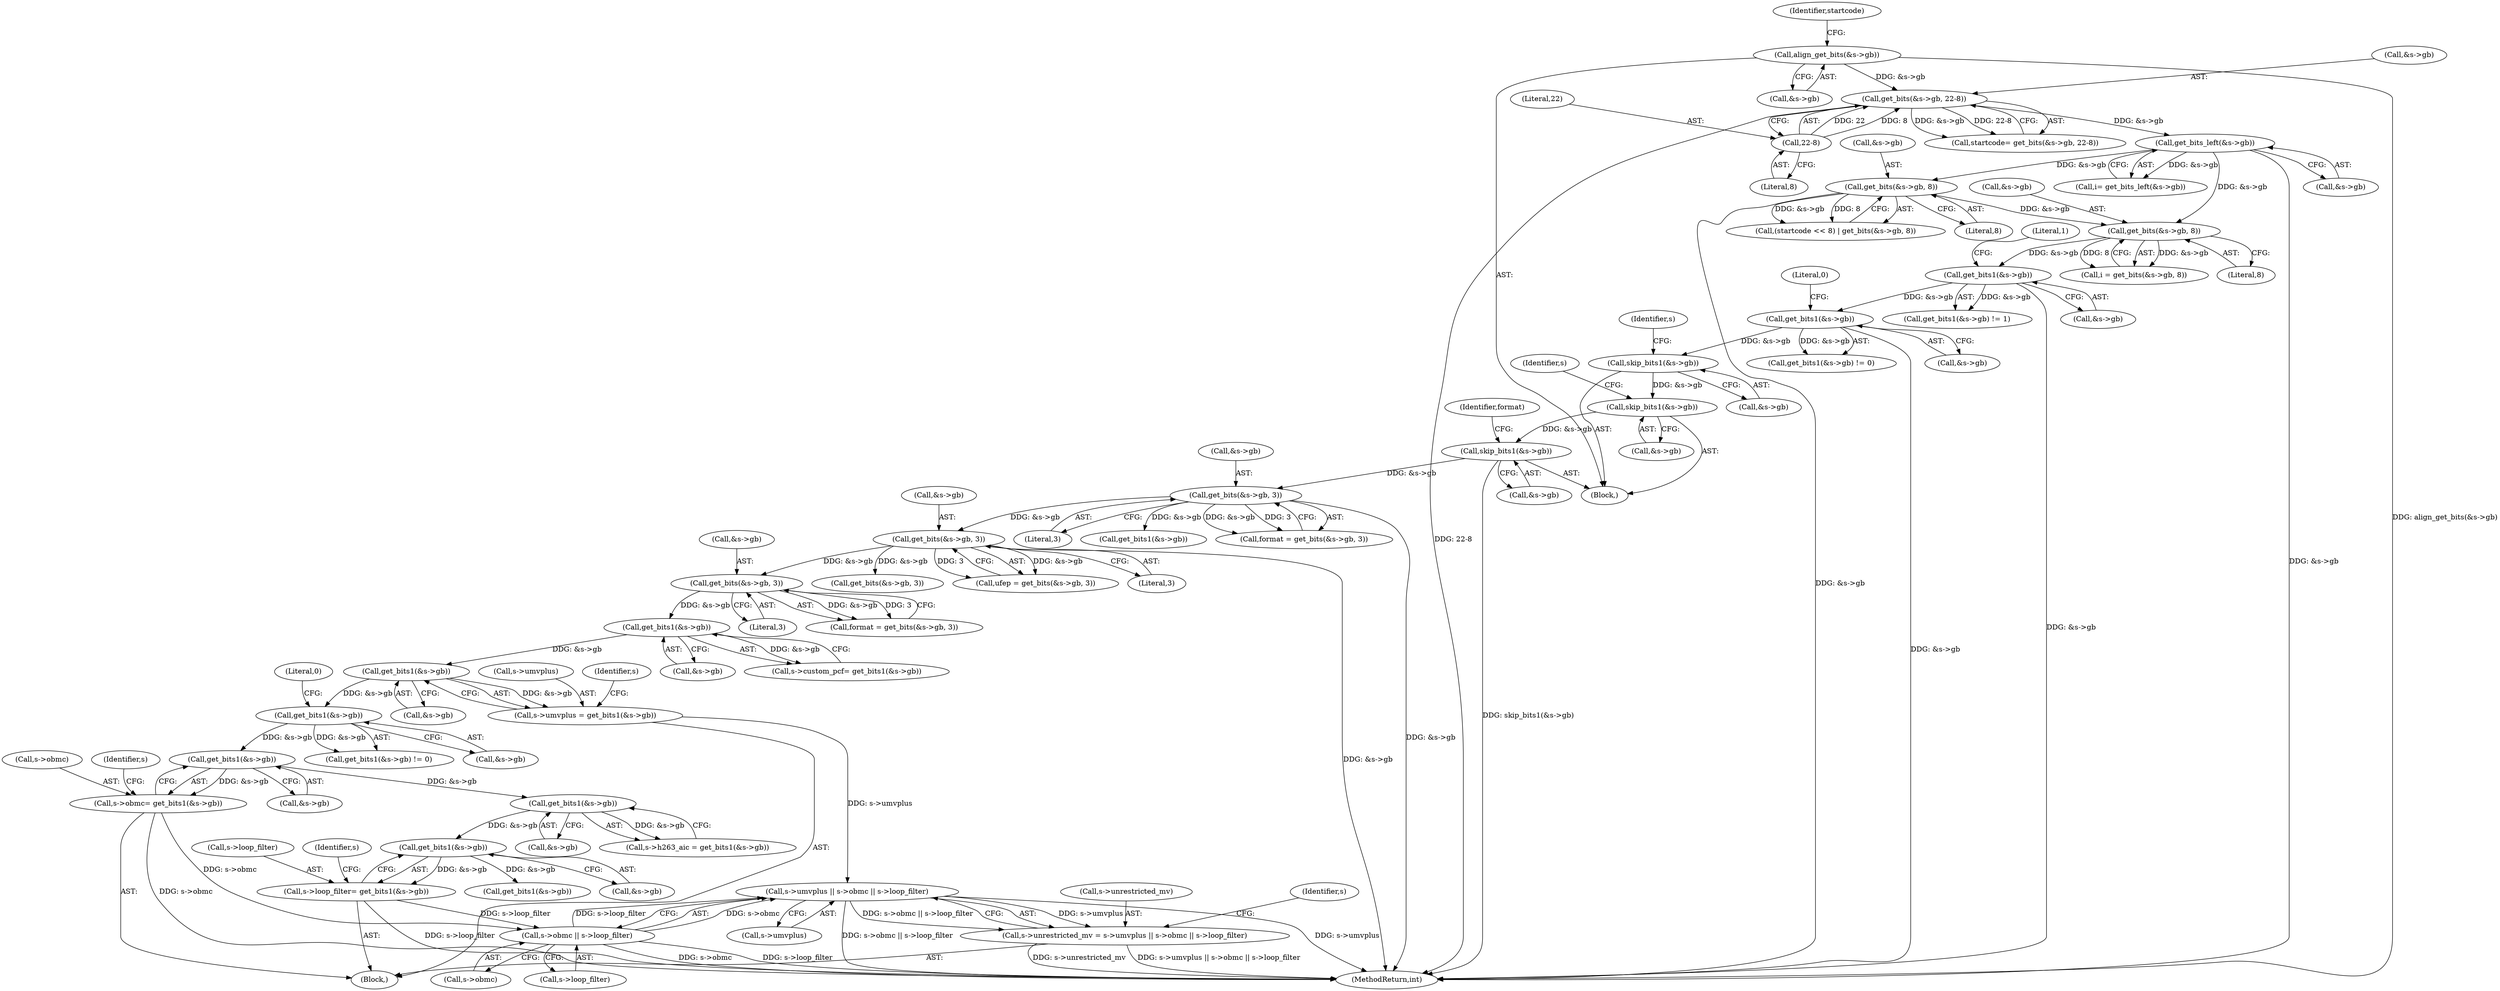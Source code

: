 digraph "0_libav_0a49a62f998747cfa564d98d36a459fe70d3299b@pointer" {
"1000529" [label="(Call,s->umvplus || s->obmc || s->loop_filter)"];
"1000474" [label="(Call,s->umvplus = get_bits1(&s->gb))"];
"1000478" [label="(Call,get_bits1(&s->gb))"];
"1000469" [label="(Call,get_bits1(&s->gb))"];
"1000453" [label="(Call,get_bits(&s->gb, 3))"];
"1000440" [label="(Call,get_bits(&s->gb, 3))"];
"1000292" [label="(Call,get_bits(&s->gb, 3))"];
"1000285" [label="(Call,skip_bits1(&s->gb))"];
"1000280" [label="(Call,skip_bits1(&s->gb))"];
"1000275" [label="(Call,skip_bits1(&s->gb))"];
"1000259" [label="(Call,get_bits1(&s->gb))"];
"1000241" [label="(Call,get_bits1(&s->gb))"];
"1000207" [label="(Call,get_bits(&s->gb, 8))"];
"1000179" [label="(Call,get_bits(&s->gb, 8))"];
"1000160" [label="(Call,get_bits_left(&s->gb))"];
"1000149" [label="(Call,get_bits(&s->gb, 22-8))"];
"1000142" [label="(Call,align_get_bits(&s->gb))"];
"1000154" [label="(Call,22-8)"];
"1000533" [label="(Call,s->obmc || s->loop_filter)"];
"1000498" [label="(Call,s->obmc= get_bits1(&s->gb))"];
"1000502" [label="(Call,get_bits1(&s->gb))"];
"1000485" [label="(Call,get_bits1(&s->gb))"];
"1000516" [label="(Call,s->loop_filter= get_bits1(&s->gb))"];
"1000520" [label="(Call,get_bits1(&s->gb))"];
"1000511" [label="(Call,get_bits1(&s->gb))"];
"1000525" [label="(Call,s->unrestricted_mv = s->umvplus || s->obmc || s->loop_filter)"];
"1000490" [label="(Literal,0)"];
"1000160" [label="(Call,get_bits_left(&s->gb))"];
"1000638" [label="(Call,get_bits(&s->gb, 3))"];
"1000156" [label="(Literal,8)"];
"1000184" [label="(Literal,8)"];
"1000440" [label="(Call,get_bits(&s->gb, 3))"];
"1000479" [label="(Call,&s->gb)"];
"1000212" [label="(Literal,8)"];
"1000537" [label="(Call,s->loop_filter)"];
"1000242" [label="(Call,&s->gb)"];
"1000507" [label="(Call,s->h263_aic = get_bits1(&s->gb))"];
"1000260" [label="(Call,&s->gb)"];
"1000297" [label="(Literal,3)"];
"1000499" [label="(Call,s->obmc)"];
"1000454" [label="(Call,&s->gb)"];
"1000338" [label="(Call,get_bits1(&s->gb))"];
"1000486" [label="(Call,&s->gb)"];
"1000517" [label="(Call,s->loop_filter)"];
"1000475" [label="(Call,s->umvplus)"];
"1000527" [label="(Identifier,s)"];
"1000154" [label="(Call,22-8)"];
"1000281" [label="(Call,&s->gb)"];
"1000288" [label="(Identifier,s)"];
"1000258" [label="(Call,get_bits1(&s->gb) != 0)"];
"1000478" [label="(Call,get_bits1(&s->gb))"];
"1000147" [label="(Call,startcode= get_bits(&s->gb, 22-8))"];
"1000516" [label="(Call,s->loop_filter= get_bits1(&s->gb))"];
"1000450" [label="(Block,)"];
"1000525" [label="(Call,s->unrestricted_mv = s->umvplus || s->obmc || s->loop_filter)"];
"1000241" [label="(Call,get_bits1(&s->gb))"];
"1000474" [label="(Call,s->umvplus = get_bits1(&s->gb))"];
"1000175" [label="(Call,(startcode << 8) | get_bits(&s->gb, 8))"];
"1000292" [label="(Call,get_bits(&s->gb, 3))"];
"1000529" [label="(Call,s->umvplus || s->obmc || s->loop_filter)"];
"1000275" [label="(Call,skip_bits1(&s->gb))"];
"1000544" [label="(Call,get_bits1(&s->gb))"];
"1000161" [label="(Call,&s->gb)"];
"1000485" [label="(Call,get_bits1(&s->gb))"];
"1000143" [label="(Call,&s->gb)"];
"1000521" [label="(Call,&s->gb)"];
"1000286" [label="(Call,&s->gb)"];
"1000526" [label="(Call,s->unrestricted_mv)"];
"1000520" [label="(Call,get_bits1(&s->gb))"];
"1000498" [label="(Call,s->obmc= get_bits1(&s->gb))"];
"1000511" [label="(Call,get_bits1(&s->gb))"];
"1000470" [label="(Call,&s->gb)"];
"1000259" [label="(Call,get_bits1(&s->gb))"];
"1000240" [label="(Call,get_bits1(&s->gb) != 1)"];
"1000280" [label="(Call,skip_bits1(&s->gb))"];
"1000290" [label="(Call,format = get_bits(&s->gb, 3))"];
"1000502" [label="(Call,get_bits1(&s->gb))"];
"1000488" [label="(Identifier,s)"];
"1000150" [label="(Call,&s->gb)"];
"1000458" [label="(Literal,3)"];
"1000283" [label="(Identifier,s)"];
"1000451" [label="(Call,format = get_bits(&s->gb, 3))"];
"1000509" [label="(Identifier,s)"];
"1000542" [label="(Identifier,s)"];
"1000438" [label="(Call,ufep = get_bits(&s->gb, 3))"];
"1000512" [label="(Call,&s->gb)"];
"1000533" [label="(Call,s->obmc || s->loop_filter)"];
"1000453" [label="(Call,get_bits(&s->gb, 3))"];
"1000148" [label="(Identifier,startcode)"];
"1000469" [label="(Call,get_bits1(&s->gb))"];
"1000179" [label="(Call,get_bits(&s->gb, 8))"];
"1000445" [label="(Literal,3)"];
"1000246" [label="(Literal,1)"];
"1000530" [label="(Call,s->umvplus)"];
"1000142" [label="(Call,align_get_bits(&s->gb))"];
"1000205" [label="(Call,i = get_bits(&s->gb, 8))"];
"1000285" [label="(Call,skip_bits1(&s->gb))"];
"1000207" [label="(Call,get_bits(&s->gb, 8))"];
"1000465" [label="(Call,s->custom_pcf= get_bits1(&s->gb))"];
"1000149" [label="(Call,get_bits(&s->gb, 22-8))"];
"1000291" [label="(Identifier,format)"];
"1000208" [label="(Call,&s->gb)"];
"1000180" [label="(Call,&s->gb)"];
"1000276" [label="(Call,&s->gb)"];
"1000441" [label="(Call,&s->gb)"];
"1000264" [label="(Literal,0)"];
"1001092" [label="(MethodReturn,int)"];
"1000136" [label="(Block,)"];
"1000534" [label="(Call,s->obmc)"];
"1000293" [label="(Call,&s->gb)"];
"1000503" [label="(Call,&s->gb)"];
"1000484" [label="(Call,get_bits1(&s->gb) != 0)"];
"1000155" [label="(Literal,22)"];
"1000158" [label="(Call,i= get_bits_left(&s->gb))"];
"1000529" -> "1000525"  [label="AST: "];
"1000529" -> "1000530"  [label="CFG: "];
"1000529" -> "1000533"  [label="CFG: "];
"1000530" -> "1000529"  [label="AST: "];
"1000533" -> "1000529"  [label="AST: "];
"1000525" -> "1000529"  [label="CFG: "];
"1000529" -> "1001092"  [label="DDG: s->obmc || s->loop_filter"];
"1000529" -> "1001092"  [label="DDG: s->umvplus"];
"1000529" -> "1000525"  [label="DDG: s->umvplus"];
"1000529" -> "1000525"  [label="DDG: s->obmc || s->loop_filter"];
"1000474" -> "1000529"  [label="DDG: s->umvplus"];
"1000533" -> "1000529"  [label="DDG: s->obmc"];
"1000533" -> "1000529"  [label="DDG: s->loop_filter"];
"1000474" -> "1000450"  [label="AST: "];
"1000474" -> "1000478"  [label="CFG: "];
"1000475" -> "1000474"  [label="AST: "];
"1000478" -> "1000474"  [label="AST: "];
"1000488" -> "1000474"  [label="CFG: "];
"1000478" -> "1000474"  [label="DDG: &s->gb"];
"1000478" -> "1000479"  [label="CFG: "];
"1000479" -> "1000478"  [label="AST: "];
"1000469" -> "1000478"  [label="DDG: &s->gb"];
"1000478" -> "1000485"  [label="DDG: &s->gb"];
"1000469" -> "1000465"  [label="AST: "];
"1000469" -> "1000470"  [label="CFG: "];
"1000470" -> "1000469"  [label="AST: "];
"1000465" -> "1000469"  [label="CFG: "];
"1000469" -> "1000465"  [label="DDG: &s->gb"];
"1000453" -> "1000469"  [label="DDG: &s->gb"];
"1000453" -> "1000451"  [label="AST: "];
"1000453" -> "1000458"  [label="CFG: "];
"1000454" -> "1000453"  [label="AST: "];
"1000458" -> "1000453"  [label="AST: "];
"1000451" -> "1000453"  [label="CFG: "];
"1000453" -> "1000451"  [label="DDG: &s->gb"];
"1000453" -> "1000451"  [label="DDG: 3"];
"1000440" -> "1000453"  [label="DDG: &s->gb"];
"1000440" -> "1000438"  [label="AST: "];
"1000440" -> "1000445"  [label="CFG: "];
"1000441" -> "1000440"  [label="AST: "];
"1000445" -> "1000440"  [label="AST: "];
"1000438" -> "1000440"  [label="CFG: "];
"1000440" -> "1001092"  [label="DDG: &s->gb"];
"1000440" -> "1000438"  [label="DDG: &s->gb"];
"1000440" -> "1000438"  [label="DDG: 3"];
"1000292" -> "1000440"  [label="DDG: &s->gb"];
"1000440" -> "1000638"  [label="DDG: &s->gb"];
"1000292" -> "1000290"  [label="AST: "];
"1000292" -> "1000297"  [label="CFG: "];
"1000293" -> "1000292"  [label="AST: "];
"1000297" -> "1000292"  [label="AST: "];
"1000290" -> "1000292"  [label="CFG: "];
"1000292" -> "1001092"  [label="DDG: &s->gb"];
"1000292" -> "1000290"  [label="DDG: &s->gb"];
"1000292" -> "1000290"  [label="DDG: 3"];
"1000285" -> "1000292"  [label="DDG: &s->gb"];
"1000292" -> "1000338"  [label="DDG: &s->gb"];
"1000285" -> "1000136"  [label="AST: "];
"1000285" -> "1000286"  [label="CFG: "];
"1000286" -> "1000285"  [label="AST: "];
"1000291" -> "1000285"  [label="CFG: "];
"1000285" -> "1001092"  [label="DDG: skip_bits1(&s->gb)"];
"1000280" -> "1000285"  [label="DDG: &s->gb"];
"1000280" -> "1000136"  [label="AST: "];
"1000280" -> "1000281"  [label="CFG: "];
"1000281" -> "1000280"  [label="AST: "];
"1000288" -> "1000280"  [label="CFG: "];
"1000275" -> "1000280"  [label="DDG: &s->gb"];
"1000275" -> "1000136"  [label="AST: "];
"1000275" -> "1000276"  [label="CFG: "];
"1000276" -> "1000275"  [label="AST: "];
"1000283" -> "1000275"  [label="CFG: "];
"1000259" -> "1000275"  [label="DDG: &s->gb"];
"1000259" -> "1000258"  [label="AST: "];
"1000259" -> "1000260"  [label="CFG: "];
"1000260" -> "1000259"  [label="AST: "];
"1000264" -> "1000259"  [label="CFG: "];
"1000259" -> "1001092"  [label="DDG: &s->gb"];
"1000259" -> "1000258"  [label="DDG: &s->gb"];
"1000241" -> "1000259"  [label="DDG: &s->gb"];
"1000241" -> "1000240"  [label="AST: "];
"1000241" -> "1000242"  [label="CFG: "];
"1000242" -> "1000241"  [label="AST: "];
"1000246" -> "1000241"  [label="CFG: "];
"1000241" -> "1001092"  [label="DDG: &s->gb"];
"1000241" -> "1000240"  [label="DDG: &s->gb"];
"1000207" -> "1000241"  [label="DDG: &s->gb"];
"1000207" -> "1000205"  [label="AST: "];
"1000207" -> "1000212"  [label="CFG: "];
"1000208" -> "1000207"  [label="AST: "];
"1000212" -> "1000207"  [label="AST: "];
"1000205" -> "1000207"  [label="CFG: "];
"1000207" -> "1000205"  [label="DDG: &s->gb"];
"1000207" -> "1000205"  [label="DDG: 8"];
"1000179" -> "1000207"  [label="DDG: &s->gb"];
"1000160" -> "1000207"  [label="DDG: &s->gb"];
"1000179" -> "1000175"  [label="AST: "];
"1000179" -> "1000184"  [label="CFG: "];
"1000180" -> "1000179"  [label="AST: "];
"1000184" -> "1000179"  [label="AST: "];
"1000175" -> "1000179"  [label="CFG: "];
"1000179" -> "1001092"  [label="DDG: &s->gb"];
"1000179" -> "1000175"  [label="DDG: &s->gb"];
"1000179" -> "1000175"  [label="DDG: 8"];
"1000160" -> "1000179"  [label="DDG: &s->gb"];
"1000160" -> "1000158"  [label="AST: "];
"1000160" -> "1000161"  [label="CFG: "];
"1000161" -> "1000160"  [label="AST: "];
"1000158" -> "1000160"  [label="CFG: "];
"1000160" -> "1001092"  [label="DDG: &s->gb"];
"1000160" -> "1000158"  [label="DDG: &s->gb"];
"1000149" -> "1000160"  [label="DDG: &s->gb"];
"1000149" -> "1000147"  [label="AST: "];
"1000149" -> "1000154"  [label="CFG: "];
"1000150" -> "1000149"  [label="AST: "];
"1000154" -> "1000149"  [label="AST: "];
"1000147" -> "1000149"  [label="CFG: "];
"1000149" -> "1001092"  [label="DDG: 22-8"];
"1000149" -> "1000147"  [label="DDG: &s->gb"];
"1000149" -> "1000147"  [label="DDG: 22-8"];
"1000142" -> "1000149"  [label="DDG: &s->gb"];
"1000154" -> "1000149"  [label="DDG: 22"];
"1000154" -> "1000149"  [label="DDG: 8"];
"1000142" -> "1000136"  [label="AST: "];
"1000142" -> "1000143"  [label="CFG: "];
"1000143" -> "1000142"  [label="AST: "];
"1000148" -> "1000142"  [label="CFG: "];
"1000142" -> "1001092"  [label="DDG: align_get_bits(&s->gb)"];
"1000154" -> "1000156"  [label="CFG: "];
"1000155" -> "1000154"  [label="AST: "];
"1000156" -> "1000154"  [label="AST: "];
"1000533" -> "1000534"  [label="CFG: "];
"1000533" -> "1000537"  [label="CFG: "];
"1000534" -> "1000533"  [label="AST: "];
"1000537" -> "1000533"  [label="AST: "];
"1000533" -> "1001092"  [label="DDG: s->obmc"];
"1000533" -> "1001092"  [label="DDG: s->loop_filter"];
"1000498" -> "1000533"  [label="DDG: s->obmc"];
"1000516" -> "1000533"  [label="DDG: s->loop_filter"];
"1000498" -> "1000450"  [label="AST: "];
"1000498" -> "1000502"  [label="CFG: "];
"1000499" -> "1000498"  [label="AST: "];
"1000502" -> "1000498"  [label="AST: "];
"1000509" -> "1000498"  [label="CFG: "];
"1000498" -> "1001092"  [label="DDG: s->obmc"];
"1000502" -> "1000498"  [label="DDG: &s->gb"];
"1000502" -> "1000503"  [label="CFG: "];
"1000503" -> "1000502"  [label="AST: "];
"1000485" -> "1000502"  [label="DDG: &s->gb"];
"1000502" -> "1000511"  [label="DDG: &s->gb"];
"1000485" -> "1000484"  [label="AST: "];
"1000485" -> "1000486"  [label="CFG: "];
"1000486" -> "1000485"  [label="AST: "];
"1000490" -> "1000485"  [label="CFG: "];
"1000485" -> "1000484"  [label="DDG: &s->gb"];
"1000516" -> "1000450"  [label="AST: "];
"1000516" -> "1000520"  [label="CFG: "];
"1000517" -> "1000516"  [label="AST: "];
"1000520" -> "1000516"  [label="AST: "];
"1000527" -> "1000516"  [label="CFG: "];
"1000516" -> "1001092"  [label="DDG: s->loop_filter"];
"1000520" -> "1000516"  [label="DDG: &s->gb"];
"1000520" -> "1000521"  [label="CFG: "];
"1000521" -> "1000520"  [label="AST: "];
"1000511" -> "1000520"  [label="DDG: &s->gb"];
"1000520" -> "1000544"  [label="DDG: &s->gb"];
"1000511" -> "1000507"  [label="AST: "];
"1000511" -> "1000512"  [label="CFG: "];
"1000512" -> "1000511"  [label="AST: "];
"1000507" -> "1000511"  [label="CFG: "];
"1000511" -> "1000507"  [label="DDG: &s->gb"];
"1000525" -> "1000450"  [label="AST: "];
"1000526" -> "1000525"  [label="AST: "];
"1000542" -> "1000525"  [label="CFG: "];
"1000525" -> "1001092"  [label="DDG: s->unrestricted_mv"];
"1000525" -> "1001092"  [label="DDG: s->umvplus || s->obmc || s->loop_filter"];
}
